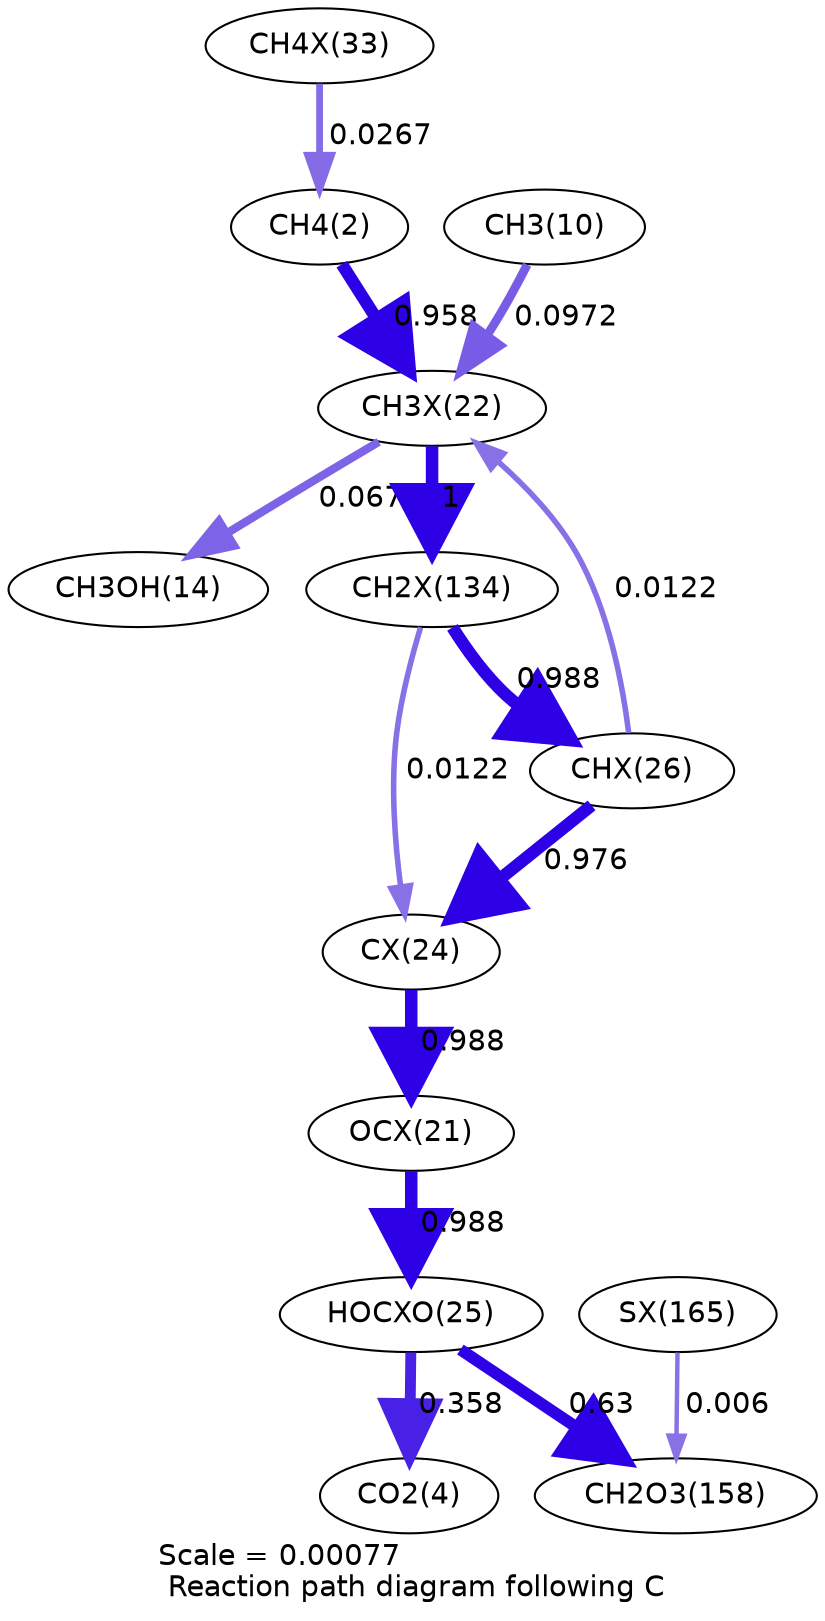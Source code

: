 digraph reaction_paths {
center=1;
s41 -> s4[fontname="Helvetica", penwidth=3.26, arrowsize=1.63, color="0.7, 0.527, 0.9"
, label=" 0.0267"];
s4 -> s35[fontname="Helvetica", penwidth=5.97, arrowsize=2.98, color="0.7, 1.46, 0.9"
, label=" 0.958"];
s12 -> s35[fontname="Helvetica", penwidth=4.24, arrowsize=2.12, color="0.7, 0.597, 0.9"
, label=" 0.0972"];
s35 -> s16[fontname="Helvetica", penwidth=3.97, arrowsize=1.98, color="0.7, 0.568, 0.9"
, label=" 0.0679"];
s35 -> s49[fontname="Helvetica", penwidth=6, arrowsize=3, color="0.7, 1.5, 0.9"
, label=" 1"];
s39 -> s35[fontname="Helvetica", penwidth=2.67, arrowsize=1.34, color="0.7, 0.512, 0.9"
, label=" 0.0122"];
s49 -> s39[fontname="Helvetica", penwidth=5.99, arrowsize=3, color="0.7, 1.49, 0.9"
, label=" 0.988"];
s49 -> s37[fontname="Helvetica", penwidth=2.67, arrowsize=1.34, color="0.7, 0.512, 0.9"
, label=" 0.0122"];
s39 -> s37[fontname="Helvetica", penwidth=5.98, arrowsize=2.99, color="0.7, 1.48, 0.9"
, label=" 0.976"];
s37 -> s34[fontname="Helvetica", penwidth=5.99, arrowsize=3, color="0.7, 1.49, 0.9"
, label=" 0.988"];
s34 -> s38[fontname="Helvetica", penwidth=5.99, arrowsize=3, color="0.7, 1.49, 0.9"
, label=" 0.988"];
s38 -> s6[fontname="Helvetica", penwidth=5.22, arrowsize=2.61, color="0.7, 0.858, 0.9"
, label=" 0.358"];
s38 -> s29[fontname="Helvetica", penwidth=5.65, arrowsize=2.83, color="0.7, 1.13, 0.9"
, label=" 0.63"];
s57 -> s29[fontname="Helvetica", penwidth=2.14, arrowsize=1.07, color="0.7, 0.506, 0.9"
, label=" 0.006"];
s4 [ fontname="Helvetica", label="CH4(2)"];
s6 [ fontname="Helvetica", label="CO2(4)"];
s12 [ fontname="Helvetica", label="CH3(10)"];
s16 [ fontname="Helvetica", label="CH3OH(14)"];
s29 [ fontname="Helvetica", label="CH2O3(158)"];
s34 [ fontname="Helvetica", label="OCX(21)"];
s35 [ fontname="Helvetica", label="CH3X(22)"];
s37 [ fontname="Helvetica", label="CX(24)"];
s38 [ fontname="Helvetica", label="HOCXO(25)"];
s39 [ fontname="Helvetica", label="CHX(26)"];
s41 [ fontname="Helvetica", label="CH4X(33)"];
s49 [ fontname="Helvetica", label="CH2X(134)"];
s57 [ fontname="Helvetica", label="SX(165)"];
 label = "Scale = 0.00077\l Reaction path diagram following C";
 fontname = "Helvetica";
}
